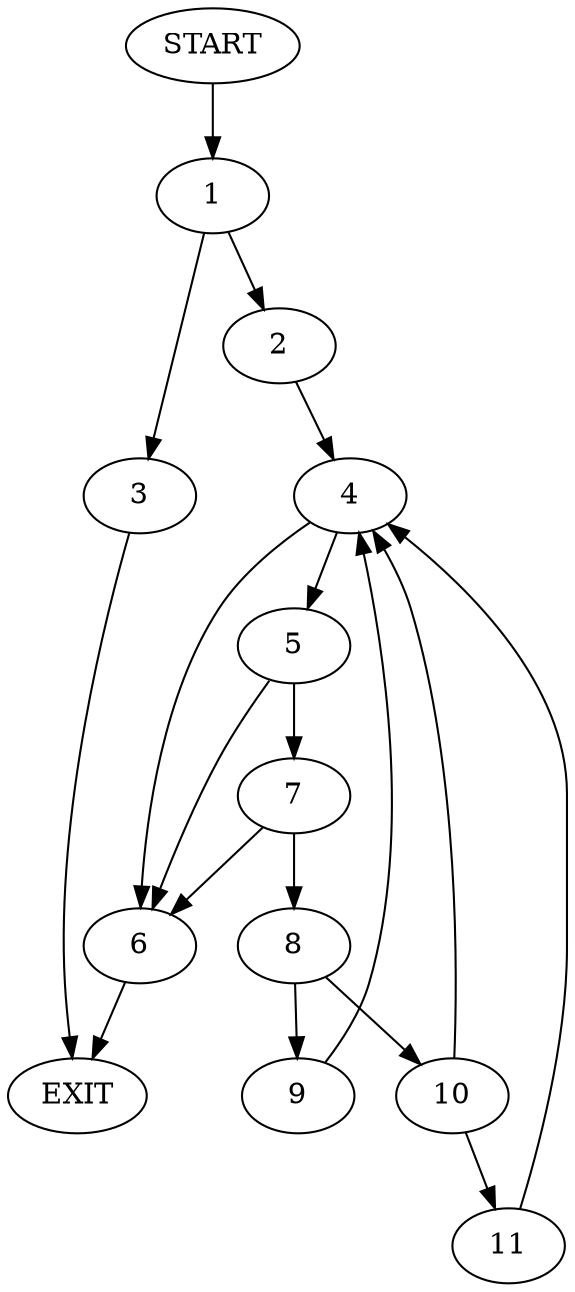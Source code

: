 digraph {
0 [label="START"]
12 [label="EXIT"]
0 -> 1
1 -> 2
1 -> 3
2 -> 4
3 -> 12
4 -> 5
4 -> 6
6 -> 12
5 -> 7
5 -> 6
7 -> 8
7 -> 6
8 -> 9
8 -> 10
10 -> 11
10 -> 4
9 -> 4
11 -> 4
}
